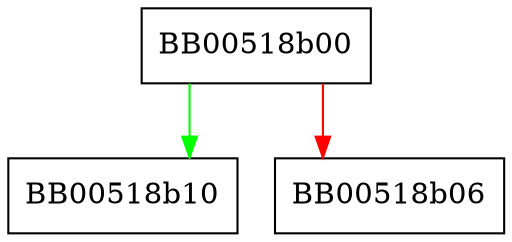 digraph ASN1_UTCTIME_print {
  node [shape="box"];
  graph [splines=ortho];
  BB00518b00 -> BB00518b10 [color="green"];
  BB00518b00 -> BB00518b06 [color="red"];
}